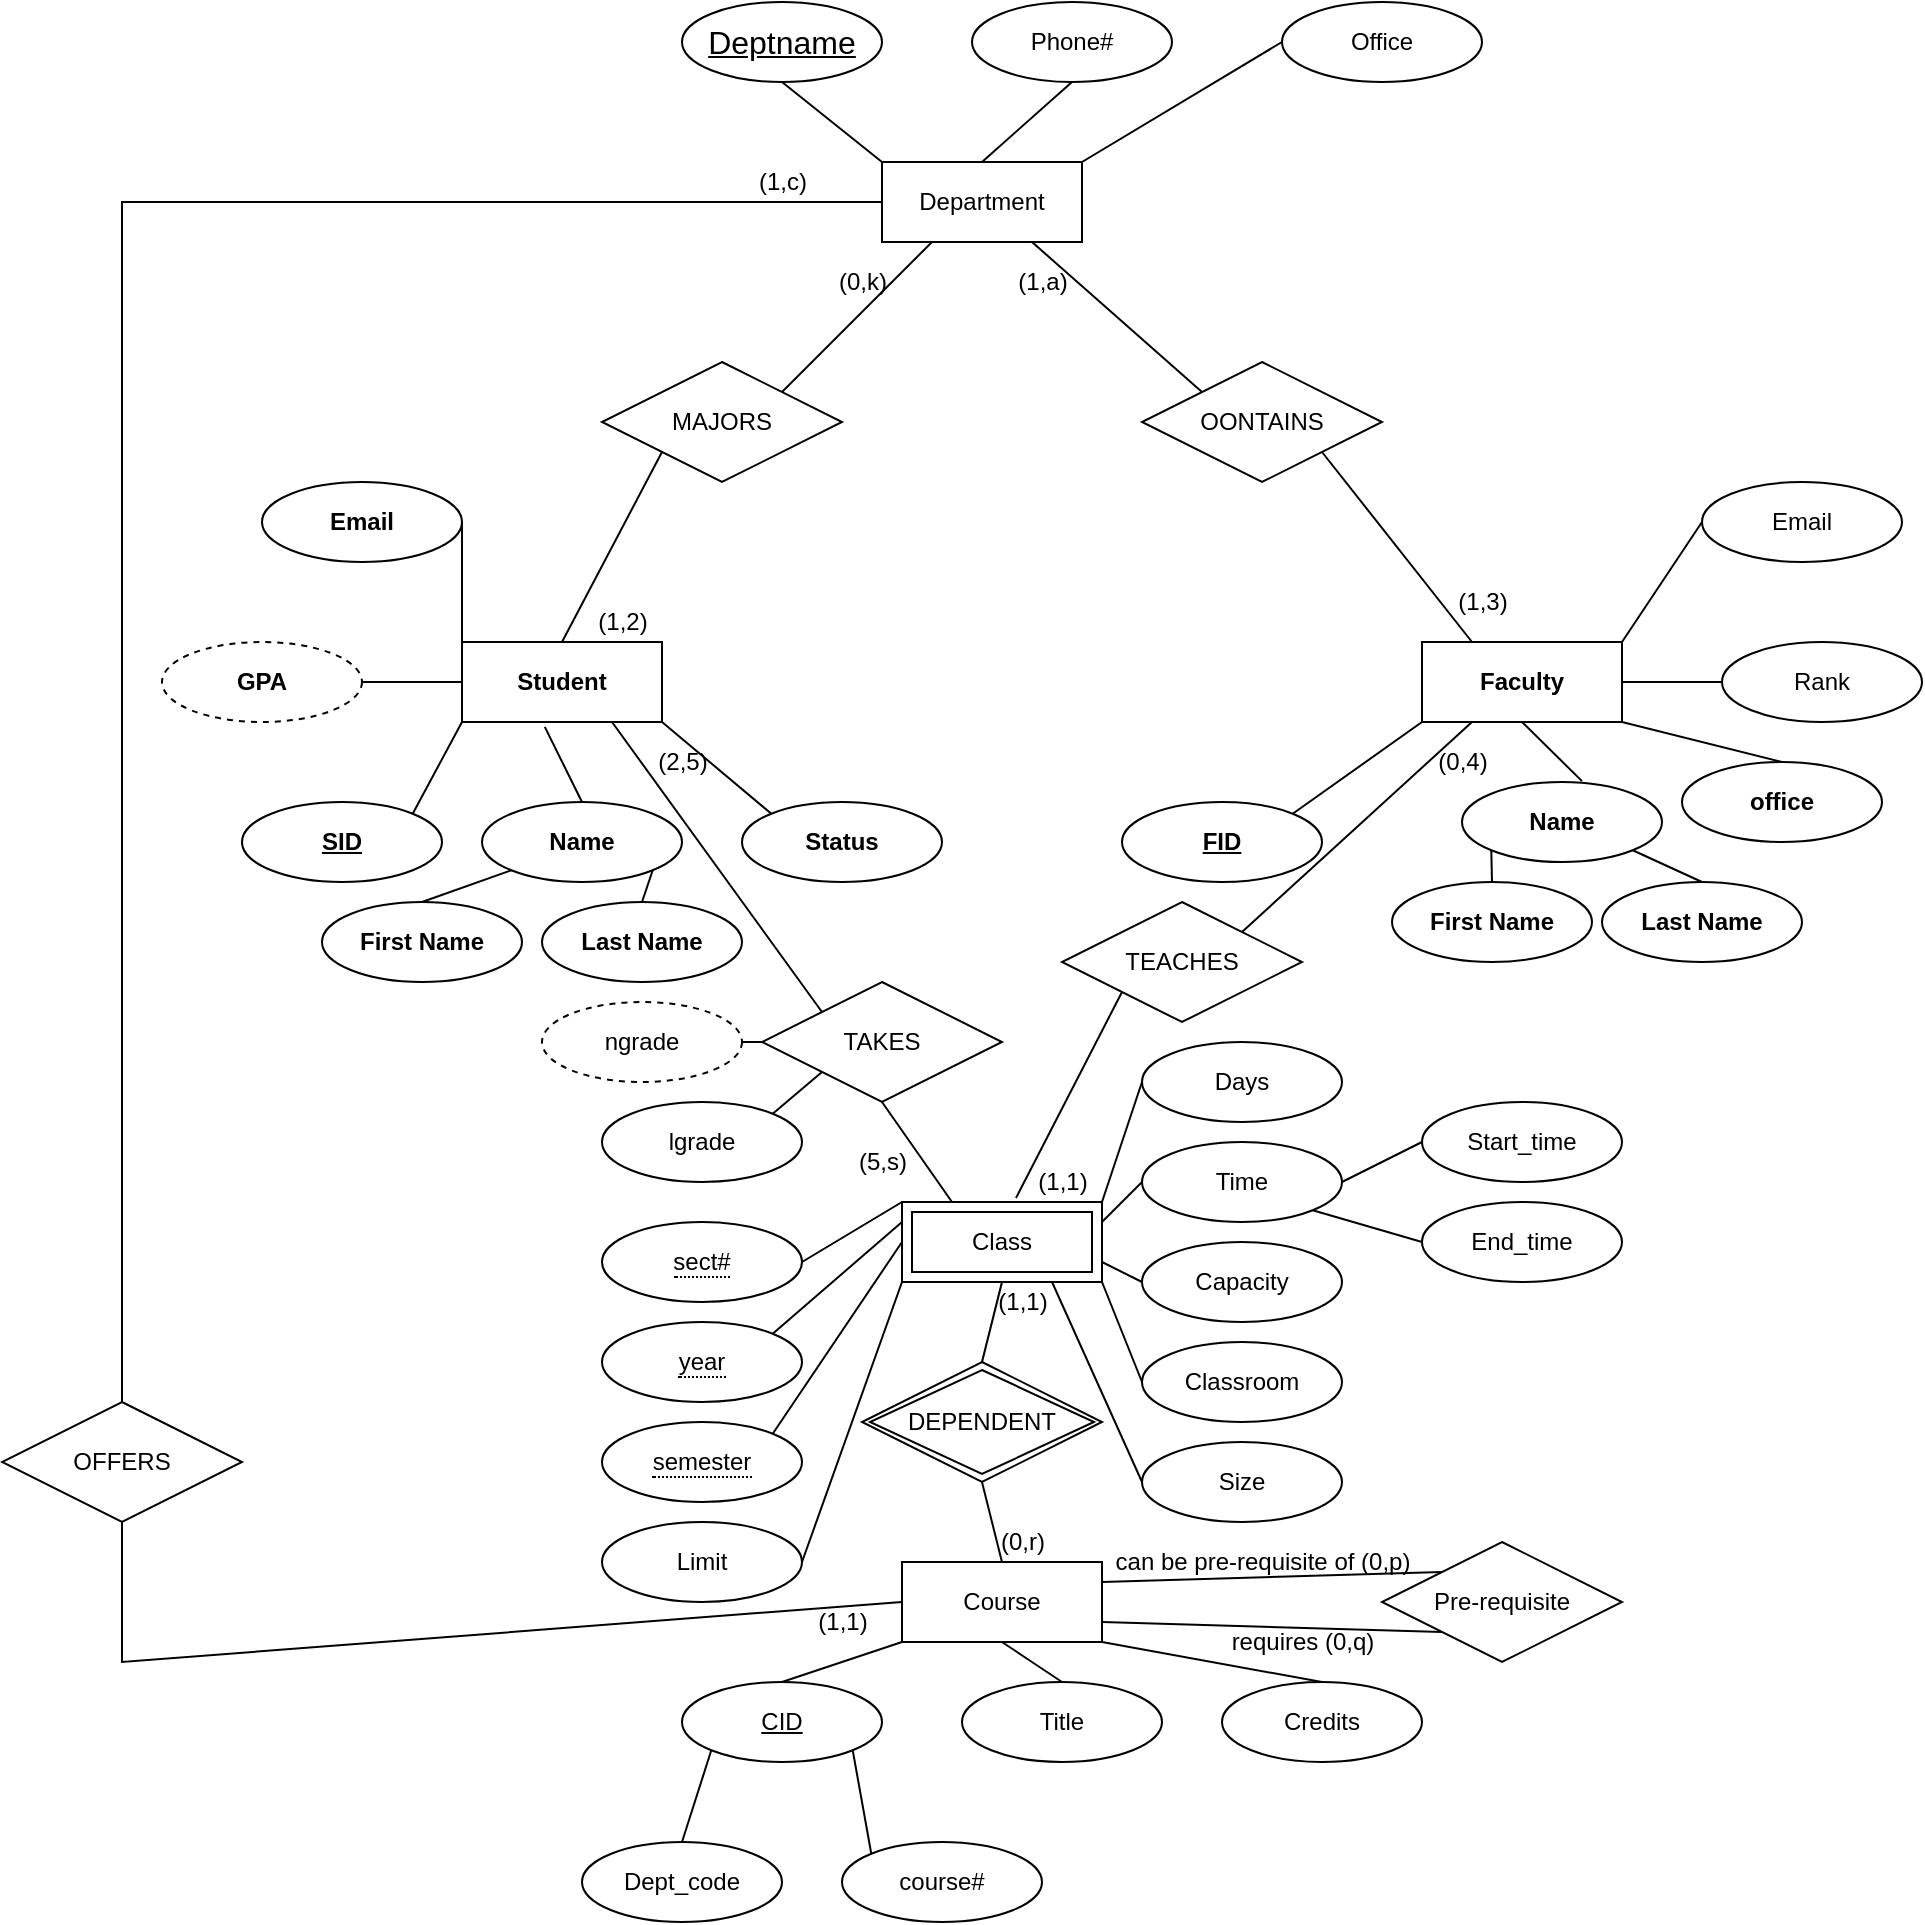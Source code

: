 <mxfile version="15.2.9" type="github">
  <diagram id="R2lEEEUBdFMjLlhIrx00" name="Page-1">
    <mxGraphModel dx="2586" dy="964" grid="1" gridSize="10" guides="1" tooltips="1" connect="1" arrows="1" fold="1" page="1" pageScale="1" pageWidth="850" pageHeight="1100" math="0" shadow="0" extFonts="Permanent Marker^https://fonts.googleapis.com/css?family=Permanent+Marker">
      <root>
        <mxCell id="0" />
        <mxCell id="1" parent="0" />
        <mxCell id="ynNqAgBeD6FO-1CvZPlz-10" value="&lt;span&gt;Student&lt;/span&gt;" style="whiteSpace=wrap;html=1;align=center;fontStyle=1" vertex="1" parent="1">
          <mxGeometry x="170" y="440" width="100" height="40" as="geometry" />
        </mxCell>
        <mxCell id="ynNqAgBeD6FO-1CvZPlz-11" value="Name" style="ellipse;whiteSpace=wrap;html=1;align=center;fontStyle=1" vertex="1" parent="1">
          <mxGeometry x="180" y="520" width="100" height="40" as="geometry" />
        </mxCell>
        <mxCell id="ynNqAgBeD6FO-1CvZPlz-12" value="SID" style="ellipse;whiteSpace=wrap;html=1;align=center;fontStyle=5;" vertex="1" parent="1">
          <mxGeometry x="60" y="520" width="100" height="40" as="geometry" />
        </mxCell>
        <mxCell id="ynNqAgBeD6FO-1CvZPlz-13" value="First Name" style="ellipse;whiteSpace=wrap;html=1;align=center;fontStyle=1" vertex="1" parent="1">
          <mxGeometry x="100" y="570" width="100" height="40" as="geometry" />
        </mxCell>
        <mxCell id="ynNqAgBeD6FO-1CvZPlz-14" value="Last Name" style="ellipse;whiteSpace=wrap;html=1;align=center;fontStyle=1" vertex="1" parent="1">
          <mxGeometry x="210" y="570" width="100" height="40" as="geometry" />
        </mxCell>
        <mxCell id="ynNqAgBeD6FO-1CvZPlz-15" value="Status" style="ellipse;whiteSpace=wrap;html=1;align=center;fontStyle=1" vertex="1" parent="1">
          <mxGeometry x="310" y="520" width="100" height="40" as="geometry" />
        </mxCell>
        <mxCell id="ynNqAgBeD6FO-1CvZPlz-16" value="&lt;span&gt;Email&lt;/span&gt;" style="ellipse;whiteSpace=wrap;html=1;align=center;fontStyle=1" vertex="1" parent="1">
          <mxGeometry x="70" y="360" width="100" height="40" as="geometry" />
        </mxCell>
        <mxCell id="ynNqAgBeD6FO-1CvZPlz-17" value="&lt;span&gt;GPA&lt;/span&gt;" style="ellipse;whiteSpace=wrap;html=1;align=center;dashed=1;fontStyle=1" vertex="1" parent="1">
          <mxGeometry x="20" y="440" width="100" height="40" as="geometry" />
        </mxCell>
        <mxCell id="ynNqAgBeD6FO-1CvZPlz-20" value="" style="endArrow=none;html=1;rounded=0;exitX=1;exitY=0.5;exitDx=0;exitDy=0;entryX=0;entryY=0.5;entryDx=0;entryDy=0;fontStyle=1" edge="1" parent="1" source="ynNqAgBeD6FO-1CvZPlz-17" target="ynNqAgBeD6FO-1CvZPlz-10">
          <mxGeometry relative="1" as="geometry">
            <mxPoint x="220" y="360" as="sourcePoint" />
            <mxPoint x="380" y="360" as="targetPoint" />
          </mxGeometry>
        </mxCell>
        <mxCell id="ynNqAgBeD6FO-1CvZPlz-21" value="" style="endArrow=none;html=1;rounded=0;exitX=1;exitY=0.5;exitDx=0;exitDy=0;entryX=0;entryY=0;entryDx=0;entryDy=0;fontStyle=1" edge="1" parent="1" source="ynNqAgBeD6FO-1CvZPlz-16" target="ynNqAgBeD6FO-1CvZPlz-10">
          <mxGeometry relative="1" as="geometry">
            <mxPoint x="220" y="360" as="sourcePoint" />
            <mxPoint x="170" y="430" as="targetPoint" />
          </mxGeometry>
        </mxCell>
        <mxCell id="ynNqAgBeD6FO-1CvZPlz-22" value="" style="endArrow=none;html=1;rounded=0;exitX=1;exitY=0;exitDx=0;exitDy=0;entryX=0;entryY=1;entryDx=0;entryDy=0;fontStyle=1" edge="1" parent="1" source="ynNqAgBeD6FO-1CvZPlz-12" target="ynNqAgBeD6FO-1CvZPlz-10">
          <mxGeometry relative="1" as="geometry">
            <mxPoint x="220" y="360" as="sourcePoint" />
            <mxPoint x="380" y="360" as="targetPoint" />
          </mxGeometry>
        </mxCell>
        <mxCell id="ynNqAgBeD6FO-1CvZPlz-23" value="" style="endArrow=none;html=1;rounded=0;exitX=0.5;exitY=0;exitDx=0;exitDy=0;entryX=0.414;entryY=1.061;entryDx=0;entryDy=0;entryPerimeter=0;fontStyle=1" edge="1" parent="1" source="ynNqAgBeD6FO-1CvZPlz-11" target="ynNqAgBeD6FO-1CvZPlz-10">
          <mxGeometry relative="1" as="geometry">
            <mxPoint x="220" y="360" as="sourcePoint" />
            <mxPoint x="380" y="360" as="targetPoint" />
          </mxGeometry>
        </mxCell>
        <mxCell id="ynNqAgBeD6FO-1CvZPlz-24" value="" style="endArrow=none;html=1;rounded=0;exitX=1;exitY=1;exitDx=0;exitDy=0;entryX=0;entryY=0;entryDx=0;entryDy=0;fontStyle=1" edge="1" parent="1" source="ynNqAgBeD6FO-1CvZPlz-10" target="ynNqAgBeD6FO-1CvZPlz-15">
          <mxGeometry relative="1" as="geometry">
            <mxPoint x="220" y="360" as="sourcePoint" />
            <mxPoint x="380" y="360" as="targetPoint" />
          </mxGeometry>
        </mxCell>
        <mxCell id="ynNqAgBeD6FO-1CvZPlz-25" value="" style="endArrow=none;html=1;rounded=0;exitX=0.5;exitY=0;exitDx=0;exitDy=0;entryX=0;entryY=1;entryDx=0;entryDy=0;fontStyle=1" edge="1" parent="1" source="ynNqAgBeD6FO-1CvZPlz-13" target="ynNqAgBeD6FO-1CvZPlz-11">
          <mxGeometry relative="1" as="geometry">
            <mxPoint x="220" y="360" as="sourcePoint" />
            <mxPoint x="380" y="360" as="targetPoint" />
          </mxGeometry>
        </mxCell>
        <mxCell id="ynNqAgBeD6FO-1CvZPlz-26" value="" style="endArrow=none;html=1;rounded=0;exitX=0.5;exitY=0;exitDx=0;exitDy=0;entryX=1;entryY=1;entryDx=0;entryDy=0;fontStyle=1" edge="1" parent="1" source="ynNqAgBeD6FO-1CvZPlz-14" target="ynNqAgBeD6FO-1CvZPlz-11">
          <mxGeometry relative="1" as="geometry">
            <mxPoint x="220" y="360" as="sourcePoint" />
            <mxPoint x="380" y="360" as="targetPoint" />
          </mxGeometry>
        </mxCell>
        <mxCell id="ynNqAgBeD6FO-1CvZPlz-27" value="Faculty" style="whiteSpace=wrap;html=1;align=center;fontStyle=1" vertex="1" parent="1">
          <mxGeometry x="650" y="440" width="100" height="40" as="geometry" />
        </mxCell>
        <mxCell id="ynNqAgBeD6FO-1CvZPlz-28" value="FID" style="ellipse;whiteSpace=wrap;html=1;align=center;fontStyle=5;" vertex="1" parent="1">
          <mxGeometry x="500" y="520" width="100" height="40" as="geometry" />
        </mxCell>
        <mxCell id="ynNqAgBeD6FO-1CvZPlz-29" value="Name" style="ellipse;whiteSpace=wrap;html=1;align=center;fontStyle=1" vertex="1" parent="1">
          <mxGeometry x="670" y="510" width="100" height="40" as="geometry" />
        </mxCell>
        <mxCell id="ynNqAgBeD6FO-1CvZPlz-30" value="First Name" style="ellipse;whiteSpace=wrap;html=1;align=center;fontStyle=1" vertex="1" parent="1">
          <mxGeometry x="635" y="560" width="100" height="40" as="geometry" />
        </mxCell>
        <mxCell id="ynNqAgBeD6FO-1CvZPlz-31" value="Last Name" style="ellipse;whiteSpace=wrap;html=1;align=center;fontStyle=1" vertex="1" parent="1">
          <mxGeometry x="740" y="560" width="100" height="40" as="geometry" />
        </mxCell>
        <mxCell id="ynNqAgBeD6FO-1CvZPlz-32" value="office" style="ellipse;whiteSpace=wrap;html=1;align=center;fontStyle=1" vertex="1" parent="1">
          <mxGeometry x="780" y="500" width="100" height="40" as="geometry" />
        </mxCell>
        <mxCell id="ynNqAgBeD6FO-1CvZPlz-34" value="Rank" style="ellipse;whiteSpace=wrap;html=1;align=center;" vertex="1" parent="1">
          <mxGeometry x="800" y="440" width="100" height="40" as="geometry" />
        </mxCell>
        <mxCell id="ynNqAgBeD6FO-1CvZPlz-35" value="Email" style="ellipse;whiteSpace=wrap;html=1;align=center;" vertex="1" parent="1">
          <mxGeometry x="790" y="360" width="100" height="40" as="geometry" />
        </mxCell>
        <mxCell id="ynNqAgBeD6FO-1CvZPlz-36" value="" style="endArrow=none;html=1;rounded=0;exitX=1;exitY=0;exitDx=0;exitDy=0;entryX=0;entryY=0.5;entryDx=0;entryDy=0;" edge="1" parent="1" source="ynNqAgBeD6FO-1CvZPlz-27" target="ynNqAgBeD6FO-1CvZPlz-35">
          <mxGeometry relative="1" as="geometry">
            <mxPoint x="490" y="340" as="sourcePoint" />
            <mxPoint x="650" y="340" as="targetPoint" />
          </mxGeometry>
        </mxCell>
        <mxCell id="ynNqAgBeD6FO-1CvZPlz-38" value="" style="endArrow=none;html=1;rounded=0;exitX=1;exitY=0;exitDx=0;exitDy=0;entryX=0;entryY=1;entryDx=0;entryDy=0;" edge="1" parent="1" source="ynNqAgBeD6FO-1CvZPlz-28" target="ynNqAgBeD6FO-1CvZPlz-27">
          <mxGeometry relative="1" as="geometry">
            <mxPoint x="490" y="340" as="sourcePoint" />
            <mxPoint x="650" y="340" as="targetPoint" />
          </mxGeometry>
        </mxCell>
        <mxCell id="ynNqAgBeD6FO-1CvZPlz-39" value="" style="endArrow=none;html=1;rounded=0;exitX=0.5;exitY=0;exitDx=0;exitDy=0;entryX=1;entryY=1;entryDx=0;entryDy=0;" edge="1" parent="1" source="ynNqAgBeD6FO-1CvZPlz-31" target="ynNqAgBeD6FO-1CvZPlz-29">
          <mxGeometry relative="1" as="geometry">
            <mxPoint x="490" y="340" as="sourcePoint" />
            <mxPoint x="681" y="560" as="targetPoint" />
          </mxGeometry>
        </mxCell>
        <mxCell id="ynNqAgBeD6FO-1CvZPlz-40" value="" style="endArrow=none;html=1;rounded=0;exitX=0.5;exitY=0;exitDx=0;exitDy=0;entryX=0;entryY=1;entryDx=0;entryDy=0;" edge="1" parent="1" source="ynNqAgBeD6FO-1CvZPlz-30" target="ynNqAgBeD6FO-1CvZPlz-29">
          <mxGeometry relative="1" as="geometry">
            <mxPoint x="490" y="340" as="sourcePoint" />
            <mxPoint x="650" y="340" as="targetPoint" />
          </mxGeometry>
        </mxCell>
        <mxCell id="ynNqAgBeD6FO-1CvZPlz-41" value="" style="endArrow=none;html=1;rounded=0;exitX=0.5;exitY=1;exitDx=0;exitDy=0;entryX=0.6;entryY=-0.011;entryDx=0;entryDy=0;entryPerimeter=0;" edge="1" parent="1" source="ynNqAgBeD6FO-1CvZPlz-27" target="ynNqAgBeD6FO-1CvZPlz-29">
          <mxGeometry relative="1" as="geometry">
            <mxPoint x="490" y="340" as="sourcePoint" />
            <mxPoint x="650" y="340" as="targetPoint" />
          </mxGeometry>
        </mxCell>
        <mxCell id="ynNqAgBeD6FO-1CvZPlz-42" value="" style="endArrow=none;html=1;rounded=0;exitX=1;exitY=1;exitDx=0;exitDy=0;entryX=0.5;entryY=0;entryDx=0;entryDy=0;" edge="1" parent="1" source="ynNqAgBeD6FO-1CvZPlz-27" target="ynNqAgBeD6FO-1CvZPlz-32">
          <mxGeometry relative="1" as="geometry">
            <mxPoint x="490" y="340" as="sourcePoint" />
            <mxPoint x="650" y="340" as="targetPoint" />
          </mxGeometry>
        </mxCell>
        <mxCell id="ynNqAgBeD6FO-1CvZPlz-43" value="" style="endArrow=none;html=1;rounded=0;exitX=1;exitY=0.5;exitDx=0;exitDy=0;entryX=0;entryY=0.5;entryDx=0;entryDy=0;" edge="1" parent="1" source="ynNqAgBeD6FO-1CvZPlz-27" target="ynNqAgBeD6FO-1CvZPlz-34">
          <mxGeometry relative="1" as="geometry">
            <mxPoint x="490" y="340" as="sourcePoint" />
            <mxPoint x="650" y="340" as="targetPoint" />
          </mxGeometry>
        </mxCell>
        <mxCell id="ynNqAgBeD6FO-1CvZPlz-44" value="Department" style="whiteSpace=wrap;html=1;align=center;" vertex="1" parent="1">
          <mxGeometry x="380" y="200" width="100" height="40" as="geometry" />
        </mxCell>
        <mxCell id="ynNqAgBeD6FO-1CvZPlz-45" value="Office" style="ellipse;whiteSpace=wrap;html=1;align=center;" vertex="1" parent="1">
          <mxGeometry x="580" y="120" width="100" height="40" as="geometry" />
        </mxCell>
        <mxCell id="ynNqAgBeD6FO-1CvZPlz-46" value="Phone#" style="ellipse;whiteSpace=wrap;html=1;align=center;" vertex="1" parent="1">
          <mxGeometry x="425" y="120" width="100" height="40" as="geometry" />
        </mxCell>
        <mxCell id="ynNqAgBeD6FO-1CvZPlz-47" value="&lt;font style=&quot;font-size: 16px&quot;&gt;&lt;u&gt;Deptname&lt;/u&gt;&lt;/font&gt;" style="ellipse;whiteSpace=wrap;html=1;align=center;" vertex="1" parent="1">
          <mxGeometry x="280" y="120" width="100" height="40" as="geometry" />
        </mxCell>
        <mxCell id="ynNqAgBeD6FO-1CvZPlz-48" value="" style="endArrow=none;html=1;rounded=0;exitX=1;exitY=0;exitDx=0;exitDy=0;entryX=0;entryY=0.5;entryDx=0;entryDy=0;" edge="1" parent="1" source="ynNqAgBeD6FO-1CvZPlz-44" target="ynNqAgBeD6FO-1CvZPlz-45">
          <mxGeometry relative="1" as="geometry">
            <mxPoint x="520" y="300" as="sourcePoint" />
            <mxPoint x="680" y="300" as="targetPoint" />
          </mxGeometry>
        </mxCell>
        <mxCell id="ynNqAgBeD6FO-1CvZPlz-49" value="" style="endArrow=none;html=1;rounded=0;exitX=0.5;exitY=0;exitDx=0;exitDy=0;entryX=0.5;entryY=1;entryDx=0;entryDy=0;" edge="1" parent="1" source="ynNqAgBeD6FO-1CvZPlz-44" target="ynNqAgBeD6FO-1CvZPlz-46">
          <mxGeometry relative="1" as="geometry">
            <mxPoint x="520" y="300" as="sourcePoint" />
            <mxPoint x="680" y="300" as="targetPoint" />
          </mxGeometry>
        </mxCell>
        <mxCell id="ynNqAgBeD6FO-1CvZPlz-50" value="" style="endArrow=none;html=1;rounded=0;exitX=0;exitY=0;exitDx=0;exitDy=0;entryX=0.5;entryY=1;entryDx=0;entryDy=0;" edge="1" parent="1" source="ynNqAgBeD6FO-1CvZPlz-44" target="ynNqAgBeD6FO-1CvZPlz-47">
          <mxGeometry relative="1" as="geometry">
            <mxPoint x="520" y="300" as="sourcePoint" />
            <mxPoint x="680" y="300" as="targetPoint" />
          </mxGeometry>
        </mxCell>
        <mxCell id="ynNqAgBeD6FO-1CvZPlz-51" value="Course" style="whiteSpace=wrap;html=1;align=center;" vertex="1" parent="1">
          <mxGeometry x="390" y="900" width="100" height="40" as="geometry" />
        </mxCell>
        <mxCell id="ynNqAgBeD6FO-1CvZPlz-52" value="Dept_code" style="ellipse;whiteSpace=wrap;html=1;align=center;" vertex="1" parent="1">
          <mxGeometry x="230" y="1040" width="100" height="40" as="geometry" />
        </mxCell>
        <mxCell id="ynNqAgBeD6FO-1CvZPlz-53" value="Title" style="ellipse;whiteSpace=wrap;html=1;align=center;" vertex="1" parent="1">
          <mxGeometry x="420" y="960" width="100" height="40" as="geometry" />
        </mxCell>
        <mxCell id="ynNqAgBeD6FO-1CvZPlz-54" value="Credits" style="ellipse;whiteSpace=wrap;html=1;align=center;" vertex="1" parent="1">
          <mxGeometry x="550" y="960" width="100" height="40" as="geometry" />
        </mxCell>
        <mxCell id="ynNqAgBeD6FO-1CvZPlz-55" value="course#" style="ellipse;whiteSpace=wrap;html=1;align=center;" vertex="1" parent="1">
          <mxGeometry x="360" y="1040" width="100" height="40" as="geometry" />
        </mxCell>
        <mxCell id="ynNqAgBeD6FO-1CvZPlz-56" value="CID" style="ellipse;whiteSpace=wrap;html=1;align=center;fontStyle=4;" vertex="1" parent="1">
          <mxGeometry x="280" y="960" width="100" height="40" as="geometry" />
        </mxCell>
        <mxCell id="ynNqAgBeD6FO-1CvZPlz-57" value="" style="endArrow=none;html=1;rounded=0;exitX=0.5;exitY=0;exitDx=0;exitDy=0;entryX=1;entryY=1;entryDx=0;entryDy=0;" edge="1" parent="1" source="ynNqAgBeD6FO-1CvZPlz-54" target="ynNqAgBeD6FO-1CvZPlz-51">
          <mxGeometry relative="1" as="geometry">
            <mxPoint x="520" y="900" as="sourcePoint" />
            <mxPoint x="680" y="900" as="targetPoint" />
          </mxGeometry>
        </mxCell>
        <mxCell id="ynNqAgBeD6FO-1CvZPlz-58" value="" style="endArrow=none;html=1;rounded=0;exitX=0.5;exitY=0;exitDx=0;exitDy=0;entryX=0.5;entryY=1;entryDx=0;entryDy=0;" edge="1" parent="1" source="ynNqAgBeD6FO-1CvZPlz-53" target="ynNqAgBeD6FO-1CvZPlz-51">
          <mxGeometry relative="1" as="geometry">
            <mxPoint x="520" y="900" as="sourcePoint" />
            <mxPoint x="680" y="900" as="targetPoint" />
          </mxGeometry>
        </mxCell>
        <mxCell id="ynNqAgBeD6FO-1CvZPlz-59" value="" style="endArrow=none;html=1;rounded=0;exitX=0.5;exitY=0;exitDx=0;exitDy=0;entryX=0;entryY=1;entryDx=0;entryDy=0;" edge="1" parent="1" source="ynNqAgBeD6FO-1CvZPlz-56" target="ynNqAgBeD6FO-1CvZPlz-51">
          <mxGeometry relative="1" as="geometry">
            <mxPoint x="520" y="900" as="sourcePoint" />
            <mxPoint x="680" y="900" as="targetPoint" />
          </mxGeometry>
        </mxCell>
        <mxCell id="ynNqAgBeD6FO-1CvZPlz-60" value="" style="endArrow=none;html=1;rounded=0;exitX=0;exitY=0;exitDx=0;exitDy=0;entryX=1;entryY=1;entryDx=0;entryDy=0;" edge="1" parent="1" source="ynNqAgBeD6FO-1CvZPlz-55" target="ynNqAgBeD6FO-1CvZPlz-56">
          <mxGeometry relative="1" as="geometry">
            <mxPoint x="380" y="1050" as="sourcePoint" />
            <mxPoint x="680" y="900" as="targetPoint" />
          </mxGeometry>
        </mxCell>
        <mxCell id="ynNqAgBeD6FO-1CvZPlz-61" value="" style="endArrow=none;html=1;rounded=0;exitX=0.5;exitY=0;exitDx=0;exitDy=0;entryX=0;entryY=1;entryDx=0;entryDy=0;" edge="1" parent="1" source="ynNqAgBeD6FO-1CvZPlz-52" target="ynNqAgBeD6FO-1CvZPlz-56">
          <mxGeometry relative="1" as="geometry">
            <mxPoint x="280" y="1050" as="sourcePoint" />
            <mxPoint x="680" y="900" as="targetPoint" />
          </mxGeometry>
        </mxCell>
        <mxCell id="ynNqAgBeD6FO-1CvZPlz-62" value="Pre-requisite" style="shape=rhombus;perimeter=rhombusPerimeter;whiteSpace=wrap;html=1;align=center;" vertex="1" parent="1">
          <mxGeometry x="630" y="890" width="120" height="60" as="geometry" />
        </mxCell>
        <mxCell id="ynNqAgBeD6FO-1CvZPlz-64" value="Class" style="shape=ext;margin=3;double=1;whiteSpace=wrap;html=1;align=center;" vertex="1" parent="1">
          <mxGeometry x="390" y="720" width="100" height="40" as="geometry" />
        </mxCell>
        <mxCell id="ynNqAgBeD6FO-1CvZPlz-66" value="&lt;span style=&quot;border-bottom: 1px dotted&quot;&gt;semester&lt;/span&gt;" style="ellipse;whiteSpace=wrap;html=1;align=center;" vertex="1" parent="1">
          <mxGeometry x="240" y="830" width="100" height="40" as="geometry" />
        </mxCell>
        <mxCell id="ynNqAgBeD6FO-1CvZPlz-67" value="&lt;span style=&quot;border-bottom: 1px dotted&quot;&gt;year&lt;/span&gt;" style="ellipse;whiteSpace=wrap;html=1;align=center;" vertex="1" parent="1">
          <mxGeometry x="240" y="780" width="100" height="40" as="geometry" />
        </mxCell>
        <mxCell id="ynNqAgBeD6FO-1CvZPlz-68" value="&lt;span style=&quot;border-bottom: 1px dotted&quot;&gt;sect#&lt;/span&gt;" style="ellipse;whiteSpace=wrap;html=1;align=center;" vertex="1" parent="1">
          <mxGeometry x="240" y="730" width="100" height="40" as="geometry" />
        </mxCell>
        <mxCell id="ynNqAgBeD6FO-1CvZPlz-69" value="Limit" style="ellipse;whiteSpace=wrap;html=1;align=center;fontStyle=0;" vertex="1" parent="1">
          <mxGeometry x="240" y="880" width="100" height="40" as="geometry" />
        </mxCell>
        <mxCell id="ynNqAgBeD6FO-1CvZPlz-70" value="Size" style="ellipse;whiteSpace=wrap;html=1;align=center;" vertex="1" parent="1">
          <mxGeometry x="510" y="840" width="100" height="40" as="geometry" />
        </mxCell>
        <mxCell id="ynNqAgBeD6FO-1CvZPlz-71" value="Classroom" style="ellipse;whiteSpace=wrap;html=1;align=center;" vertex="1" parent="1">
          <mxGeometry x="510" y="790" width="100" height="40" as="geometry" />
        </mxCell>
        <mxCell id="ynNqAgBeD6FO-1CvZPlz-72" value="Capacity" style="ellipse;whiteSpace=wrap;html=1;align=center;" vertex="1" parent="1">
          <mxGeometry x="510" y="740" width="100" height="40" as="geometry" />
        </mxCell>
        <mxCell id="ynNqAgBeD6FO-1CvZPlz-73" value="Time" style="ellipse;whiteSpace=wrap;html=1;align=center;" vertex="1" parent="1">
          <mxGeometry x="510" y="690" width="100" height="40" as="geometry" />
        </mxCell>
        <mxCell id="ynNqAgBeD6FO-1CvZPlz-74" value="Start_time" style="ellipse;whiteSpace=wrap;html=1;align=center;" vertex="1" parent="1">
          <mxGeometry x="650" y="670" width="100" height="40" as="geometry" />
        </mxCell>
        <mxCell id="ynNqAgBeD6FO-1CvZPlz-75" value="End_time" style="ellipse;whiteSpace=wrap;html=1;align=center;" vertex="1" parent="1">
          <mxGeometry x="650" y="720" width="100" height="40" as="geometry" />
        </mxCell>
        <mxCell id="ynNqAgBeD6FO-1CvZPlz-76" value="Days" style="ellipse;whiteSpace=wrap;html=1;align=center;" vertex="1" parent="1">
          <mxGeometry x="510" y="640" width="100" height="40" as="geometry" />
        </mxCell>
        <mxCell id="ynNqAgBeD6FO-1CvZPlz-77" value="" style="endArrow=none;html=1;rounded=0;entryX=0;entryY=0.5;entryDx=0;entryDy=0;exitX=1;exitY=0;exitDx=0;exitDy=0;" edge="1" parent="1" source="ynNqAgBeD6FO-1CvZPlz-64" target="ynNqAgBeD6FO-1CvZPlz-76">
          <mxGeometry relative="1" as="geometry">
            <mxPoint x="490" y="720" as="sourcePoint" />
            <mxPoint x="580" y="720" as="targetPoint" />
          </mxGeometry>
        </mxCell>
        <mxCell id="ynNqAgBeD6FO-1CvZPlz-78" value="" style="endArrow=none;html=1;rounded=0;exitX=0;exitY=0.5;exitDx=0;exitDy=0;entryX=1;entryY=1;entryDx=0;entryDy=0;" edge="1" parent="1" source="ynNqAgBeD6FO-1CvZPlz-75" target="ynNqAgBeD6FO-1CvZPlz-73">
          <mxGeometry relative="1" as="geometry">
            <mxPoint x="420" y="720" as="sourcePoint" />
            <mxPoint x="600" y="720" as="targetPoint" />
          </mxGeometry>
        </mxCell>
        <mxCell id="ynNqAgBeD6FO-1CvZPlz-79" value="" style="endArrow=none;html=1;rounded=0;exitX=1;exitY=0.5;exitDx=0;exitDy=0;entryX=0;entryY=0.5;entryDx=0;entryDy=0;" edge="1" parent="1" source="ynNqAgBeD6FO-1CvZPlz-73" target="ynNqAgBeD6FO-1CvZPlz-74">
          <mxGeometry relative="1" as="geometry">
            <mxPoint x="420" y="720" as="sourcePoint" />
            <mxPoint x="580" y="720" as="targetPoint" />
          </mxGeometry>
        </mxCell>
        <mxCell id="ynNqAgBeD6FO-1CvZPlz-80" value="" style="endArrow=none;html=1;rounded=0;exitX=0;exitY=0.5;exitDx=0;exitDy=0;entryX=1;entryY=0.75;entryDx=0;entryDy=0;" edge="1" parent="1" source="ynNqAgBeD6FO-1CvZPlz-72" target="ynNqAgBeD6FO-1CvZPlz-64">
          <mxGeometry relative="1" as="geometry">
            <mxPoint x="420" y="720" as="sourcePoint" />
            <mxPoint x="580" y="720" as="targetPoint" />
          </mxGeometry>
        </mxCell>
        <mxCell id="ynNqAgBeD6FO-1CvZPlz-81" value="" style="endArrow=none;html=1;rounded=0;exitX=0;exitY=0.5;exitDx=0;exitDy=0;entryX=1;entryY=1;entryDx=0;entryDy=0;" edge="1" parent="1" source="ynNqAgBeD6FO-1CvZPlz-71" target="ynNqAgBeD6FO-1CvZPlz-64">
          <mxGeometry relative="1" as="geometry">
            <mxPoint x="420" y="720" as="sourcePoint" />
            <mxPoint x="580" y="720" as="targetPoint" />
          </mxGeometry>
        </mxCell>
        <mxCell id="ynNqAgBeD6FO-1CvZPlz-82" value="" style="endArrow=none;html=1;rounded=0;exitX=0;exitY=0.5;exitDx=0;exitDy=0;entryX=0.75;entryY=1;entryDx=0;entryDy=0;" edge="1" parent="1" source="ynNqAgBeD6FO-1CvZPlz-70" target="ynNqAgBeD6FO-1CvZPlz-64">
          <mxGeometry relative="1" as="geometry">
            <mxPoint x="420" y="720" as="sourcePoint" />
            <mxPoint x="580" y="720" as="targetPoint" />
          </mxGeometry>
        </mxCell>
        <mxCell id="ynNqAgBeD6FO-1CvZPlz-83" value="" style="endArrow=none;html=1;rounded=0;exitX=1;exitY=0.5;exitDx=0;exitDy=0;entryX=0;entryY=1;entryDx=0;entryDy=0;" edge="1" parent="1" source="ynNqAgBeD6FO-1CvZPlz-69" target="ynNqAgBeD6FO-1CvZPlz-64">
          <mxGeometry relative="1" as="geometry">
            <mxPoint x="420" y="720" as="sourcePoint" />
            <mxPoint x="580" y="720" as="targetPoint" />
          </mxGeometry>
        </mxCell>
        <mxCell id="ynNqAgBeD6FO-1CvZPlz-84" value="" style="endArrow=none;html=1;rounded=0;exitX=1;exitY=0;exitDx=0;exitDy=0;entryX=0;entryY=0.5;entryDx=0;entryDy=0;" edge="1" parent="1" source="ynNqAgBeD6FO-1CvZPlz-66" target="ynNqAgBeD6FO-1CvZPlz-64">
          <mxGeometry relative="1" as="geometry">
            <mxPoint x="420" y="720" as="sourcePoint" />
            <mxPoint x="580" y="720" as="targetPoint" />
          </mxGeometry>
        </mxCell>
        <mxCell id="ynNqAgBeD6FO-1CvZPlz-85" value="" style="endArrow=none;html=1;rounded=0;exitX=1;exitY=0;exitDx=0;exitDy=0;entryX=0;entryY=0.25;entryDx=0;entryDy=0;" edge="1" parent="1" source="ynNqAgBeD6FO-1CvZPlz-67" target="ynNqAgBeD6FO-1CvZPlz-64">
          <mxGeometry relative="1" as="geometry">
            <mxPoint x="420" y="720" as="sourcePoint" />
            <mxPoint x="580" y="720" as="targetPoint" />
          </mxGeometry>
        </mxCell>
        <mxCell id="ynNqAgBeD6FO-1CvZPlz-86" value="" style="endArrow=none;html=1;rounded=0;exitX=1;exitY=0.5;exitDx=0;exitDy=0;entryX=0;entryY=0;entryDx=0;entryDy=0;" edge="1" parent="1" source="ynNqAgBeD6FO-1CvZPlz-68" target="ynNqAgBeD6FO-1CvZPlz-64">
          <mxGeometry relative="1" as="geometry">
            <mxPoint x="420" y="720" as="sourcePoint" />
            <mxPoint x="580" y="720" as="targetPoint" />
          </mxGeometry>
        </mxCell>
        <mxCell id="ynNqAgBeD6FO-1CvZPlz-87" value="" style="endArrow=none;html=1;rounded=0;exitX=1;exitY=0.25;exitDx=0;exitDy=0;entryX=0;entryY=0.5;entryDx=0;entryDy=0;" edge="1" parent="1" source="ynNqAgBeD6FO-1CvZPlz-64" target="ynNqAgBeD6FO-1CvZPlz-73">
          <mxGeometry relative="1" as="geometry">
            <mxPoint x="420" y="720" as="sourcePoint" />
            <mxPoint x="580" y="720" as="targetPoint" />
          </mxGeometry>
        </mxCell>
        <mxCell id="ynNqAgBeD6FO-1CvZPlz-88" value="" style="endArrow=none;html=1;rounded=0;exitX=1;exitY=0.25;exitDx=0;exitDy=0;entryX=0;entryY=0;entryDx=0;entryDy=0;" edge="1" parent="1" source="ynNqAgBeD6FO-1CvZPlz-51" target="ynNqAgBeD6FO-1CvZPlz-62">
          <mxGeometry relative="1" as="geometry">
            <mxPoint x="420" y="740" as="sourcePoint" />
            <mxPoint x="660" y="905" as="targetPoint" />
          </mxGeometry>
        </mxCell>
        <mxCell id="ynNqAgBeD6FO-1CvZPlz-89" value="" style="endArrow=none;html=1;rounded=0;exitX=1;exitY=0.75;exitDx=0;exitDy=0;entryX=0;entryY=1;entryDx=0;entryDy=0;" edge="1" parent="1" source="ynNqAgBeD6FO-1CvZPlz-51" target="ynNqAgBeD6FO-1CvZPlz-62">
          <mxGeometry relative="1" as="geometry">
            <mxPoint x="420" y="740" as="sourcePoint" />
            <mxPoint x="580" y="740" as="targetPoint" />
          </mxGeometry>
        </mxCell>
        <mxCell id="ynNqAgBeD6FO-1CvZPlz-90" value="can be pre-requisite of (0,p)" style="text;html=1;align=center;verticalAlign=middle;resizable=0;points=[];autosize=1;strokeColor=none;fillColor=none;rotation=0;" vertex="1" parent="1">
          <mxGeometry x="490" y="890" width="160" height="20" as="geometry" />
        </mxCell>
        <mxCell id="ynNqAgBeD6FO-1CvZPlz-91" value="requires (0,q)" style="text;html=1;align=center;verticalAlign=middle;resizable=0;points=[];autosize=1;strokeColor=none;fillColor=none;" vertex="1" parent="1">
          <mxGeometry x="545" y="930" width="90" height="20" as="geometry" />
        </mxCell>
        <mxCell id="ynNqAgBeD6FO-1CvZPlz-94" value="DEPENDENT" style="shape=rhombus;double=1;perimeter=rhombusPerimeter;whiteSpace=wrap;html=1;align=center;" vertex="1" parent="1">
          <mxGeometry x="370" y="800" width="120" height="60" as="geometry" />
        </mxCell>
        <mxCell id="ynNqAgBeD6FO-1CvZPlz-96" value="" style="endArrow=none;html=1;rounded=0;exitX=0.5;exitY=0;exitDx=0;exitDy=0;entryX=0.5;entryY=1;entryDx=0;entryDy=0;" edge="1" parent="1" source="ynNqAgBeD6FO-1CvZPlz-51" target="ynNqAgBeD6FO-1CvZPlz-94">
          <mxGeometry relative="1" as="geometry">
            <mxPoint x="410" y="860" as="sourcePoint" />
            <mxPoint x="570" y="860" as="targetPoint" />
          </mxGeometry>
        </mxCell>
        <mxCell id="ynNqAgBeD6FO-1CvZPlz-97" value="" style="endArrow=none;html=1;rounded=0;exitX=0.5;exitY=0;exitDx=0;exitDy=0;entryX=0.5;entryY=1;entryDx=0;entryDy=0;" edge="1" parent="1" source="ynNqAgBeD6FO-1CvZPlz-94" target="ynNqAgBeD6FO-1CvZPlz-64">
          <mxGeometry relative="1" as="geometry">
            <mxPoint x="410" y="860" as="sourcePoint" />
            <mxPoint x="570" y="860" as="targetPoint" />
          </mxGeometry>
        </mxCell>
        <mxCell id="ynNqAgBeD6FO-1CvZPlz-98" value="(0,r)" style="text;html=1;align=center;verticalAlign=middle;resizable=0;points=[];autosize=1;strokeColor=none;fillColor=none;" vertex="1" parent="1">
          <mxGeometry x="430" y="880" width="40" height="20" as="geometry" />
        </mxCell>
        <mxCell id="ynNqAgBeD6FO-1CvZPlz-99" value="(1,1)" style="text;html=1;align=center;verticalAlign=middle;resizable=0;points=[];autosize=1;strokeColor=none;fillColor=none;" vertex="1" parent="1">
          <mxGeometry x="430" y="760" width="40" height="20" as="geometry" />
        </mxCell>
        <mxCell id="ynNqAgBeD6FO-1CvZPlz-100" value="TAKES" style="shape=rhombus;perimeter=rhombusPerimeter;whiteSpace=wrap;html=1;align=center;" vertex="1" parent="1">
          <mxGeometry x="320" y="610" width="120" height="60" as="geometry" />
        </mxCell>
        <mxCell id="ynNqAgBeD6FO-1CvZPlz-101" value="" style="endArrow=none;html=1;rounded=0;entryX=0;entryY=0;entryDx=0;entryDy=0;exitX=0.75;exitY=1;exitDx=0;exitDy=0;" edge="1" parent="1" source="ynNqAgBeD6FO-1CvZPlz-10" target="ynNqAgBeD6FO-1CvZPlz-100">
          <mxGeometry relative="1" as="geometry">
            <mxPoint x="180" y="600" as="sourcePoint" />
            <mxPoint x="340" y="600" as="targetPoint" />
          </mxGeometry>
        </mxCell>
        <mxCell id="ynNqAgBeD6FO-1CvZPlz-103" value="" style="endArrow=none;html=1;rounded=0;exitX=0.5;exitY=1;exitDx=0;exitDy=0;entryX=0.25;entryY=0;entryDx=0;entryDy=0;" edge="1" parent="1" source="ynNqAgBeD6FO-1CvZPlz-100" target="ynNqAgBeD6FO-1CvZPlz-64">
          <mxGeometry relative="1" as="geometry">
            <mxPoint x="180" y="600" as="sourcePoint" />
            <mxPoint x="340" y="600" as="targetPoint" />
          </mxGeometry>
        </mxCell>
        <mxCell id="ynNqAgBeD6FO-1CvZPlz-104" value="(2,5)" style="text;html=1;align=center;verticalAlign=middle;resizable=0;points=[];autosize=1;strokeColor=none;fillColor=none;" vertex="1" parent="1">
          <mxGeometry x="260" y="490" width="40" height="20" as="geometry" />
        </mxCell>
        <mxCell id="ynNqAgBeD6FO-1CvZPlz-105" value="(5,s)" style="text;html=1;align=center;verticalAlign=middle;resizable=0;points=[];autosize=1;strokeColor=none;fillColor=none;" vertex="1" parent="1">
          <mxGeometry x="360" y="690" width="40" height="20" as="geometry" />
        </mxCell>
        <mxCell id="ynNqAgBeD6FO-1CvZPlz-106" value="lgrade" style="ellipse;whiteSpace=wrap;html=1;align=center;" vertex="1" parent="1">
          <mxGeometry x="240" y="670" width="100" height="40" as="geometry" />
        </mxCell>
        <mxCell id="ynNqAgBeD6FO-1CvZPlz-108" value="" style="endArrow=none;html=1;rounded=0;exitX=1;exitY=0.5;exitDx=0;exitDy=0;entryX=0;entryY=0.5;entryDx=0;entryDy=0;" edge="1" parent="1" target="ynNqAgBeD6FO-1CvZPlz-100">
          <mxGeometry relative="1" as="geometry">
            <mxPoint x="310" y="640" as="sourcePoint" />
            <mxPoint x="530" y="680" as="targetPoint" />
          </mxGeometry>
        </mxCell>
        <mxCell id="ynNqAgBeD6FO-1CvZPlz-109" value="" style="endArrow=none;html=1;rounded=0;exitX=1;exitY=0;exitDx=0;exitDy=0;entryX=0;entryY=1;entryDx=0;entryDy=0;" edge="1" parent="1" source="ynNqAgBeD6FO-1CvZPlz-106" target="ynNqAgBeD6FO-1CvZPlz-100">
          <mxGeometry relative="1" as="geometry">
            <mxPoint x="370" y="680" as="sourcePoint" />
            <mxPoint x="530" y="680" as="targetPoint" />
          </mxGeometry>
        </mxCell>
        <mxCell id="ynNqAgBeD6FO-1CvZPlz-110" value="TEACHES" style="shape=rhombus;perimeter=rhombusPerimeter;whiteSpace=wrap;html=1;align=center;" vertex="1" parent="1">
          <mxGeometry x="470" y="570" width="120" height="60" as="geometry" />
        </mxCell>
        <mxCell id="ynNqAgBeD6FO-1CvZPlz-111" value="" style="endArrow=none;html=1;rounded=0;exitX=1;exitY=0;exitDx=0;exitDy=0;entryX=0.25;entryY=1;entryDx=0;entryDy=0;" edge="1" parent="1" source="ynNqAgBeD6FO-1CvZPlz-110" target="ynNqAgBeD6FO-1CvZPlz-27">
          <mxGeometry relative="1" as="geometry">
            <mxPoint x="370" y="680" as="sourcePoint" />
            <mxPoint x="530" y="680" as="targetPoint" />
          </mxGeometry>
        </mxCell>
        <mxCell id="ynNqAgBeD6FO-1CvZPlz-112" value="" style="endArrow=none;html=1;rounded=0;exitX=0.57;exitY=-0.05;exitDx=0;exitDy=0;entryX=0;entryY=1;entryDx=0;entryDy=0;exitPerimeter=0;" edge="1" parent="1" source="ynNqAgBeD6FO-1CvZPlz-64" target="ynNqAgBeD6FO-1CvZPlz-110">
          <mxGeometry relative="1" as="geometry">
            <mxPoint x="370" y="680" as="sourcePoint" />
            <mxPoint x="530" y="680" as="targetPoint" />
          </mxGeometry>
        </mxCell>
        <mxCell id="ynNqAgBeD6FO-1CvZPlz-113" value="(1,1)" style="text;html=1;align=center;verticalAlign=middle;resizable=0;points=[];autosize=1;strokeColor=none;fillColor=none;" vertex="1" parent="1">
          <mxGeometry x="450" y="700" width="40" height="20" as="geometry" />
        </mxCell>
        <mxCell id="ynNqAgBeD6FO-1CvZPlz-114" value="(0,4)" style="text;html=1;align=center;verticalAlign=middle;resizable=0;points=[];autosize=1;strokeColor=none;fillColor=none;" vertex="1" parent="1">
          <mxGeometry x="650" y="490" width="40" height="20" as="geometry" />
        </mxCell>
        <mxCell id="ynNqAgBeD6FO-1CvZPlz-115" value="OFFERS" style="shape=rhombus;perimeter=rhombusPerimeter;whiteSpace=wrap;html=1;align=center;" vertex="1" parent="1">
          <mxGeometry x="-60" y="820" width="120" height="60" as="geometry" />
        </mxCell>
        <mxCell id="ynNqAgBeD6FO-1CvZPlz-116" value="" style="endArrow=none;html=1;rounded=0;exitX=0.5;exitY=1;exitDx=0;exitDy=0;entryX=0;entryY=0.5;entryDx=0;entryDy=0;" edge="1" parent="1" source="ynNqAgBeD6FO-1CvZPlz-115" target="ynNqAgBeD6FO-1CvZPlz-51">
          <mxGeometry relative="1" as="geometry">
            <mxPoint x="340" y="830" as="sourcePoint" />
            <mxPoint x="500" y="830" as="targetPoint" />
            <Array as="points">
              <mxPoint y="950" />
            </Array>
          </mxGeometry>
        </mxCell>
        <mxCell id="ynNqAgBeD6FO-1CvZPlz-117" value="" style="endArrow=none;html=1;rounded=0;exitX=0;exitY=0.5;exitDx=0;exitDy=0;entryX=0.5;entryY=0;entryDx=0;entryDy=0;" edge="1" parent="1" source="ynNqAgBeD6FO-1CvZPlz-44" target="ynNqAgBeD6FO-1CvZPlz-115">
          <mxGeometry relative="1" as="geometry">
            <mxPoint x="340" y="380" as="sourcePoint" />
            <mxPoint x="30" y="670" as="targetPoint" />
            <Array as="points">
              <mxPoint y="220" />
            </Array>
          </mxGeometry>
        </mxCell>
        <mxCell id="ynNqAgBeD6FO-1CvZPlz-118" value="(1,c)" style="text;html=1;align=center;verticalAlign=middle;resizable=0;points=[];autosize=1;strokeColor=none;fillColor=none;" vertex="1" parent="1">
          <mxGeometry x="310" y="200" width="40" height="20" as="geometry" />
        </mxCell>
        <mxCell id="ynNqAgBeD6FO-1CvZPlz-119" value="(1,1)" style="text;html=1;align=center;verticalAlign=middle;resizable=0;points=[];autosize=1;strokeColor=none;fillColor=none;" vertex="1" parent="1">
          <mxGeometry x="340" y="920" width="40" height="20" as="geometry" />
        </mxCell>
        <mxCell id="ynNqAgBeD6FO-1CvZPlz-121" value="MAJORS" style="shape=rhombus;perimeter=rhombusPerimeter;whiteSpace=wrap;html=1;align=center;" vertex="1" parent="1">
          <mxGeometry x="240" y="300" width="120" height="60" as="geometry" />
        </mxCell>
        <mxCell id="ynNqAgBeD6FO-1CvZPlz-122" value="" style="endArrow=none;html=1;rounded=0;exitX=0.5;exitY=0;exitDx=0;exitDy=0;entryX=0;entryY=1;entryDx=0;entryDy=0;" edge="1" parent="1" source="ynNqAgBeD6FO-1CvZPlz-10" target="ynNqAgBeD6FO-1CvZPlz-121">
          <mxGeometry relative="1" as="geometry">
            <mxPoint x="370" y="440" as="sourcePoint" />
            <mxPoint x="530" y="440" as="targetPoint" />
          </mxGeometry>
        </mxCell>
        <mxCell id="ynNqAgBeD6FO-1CvZPlz-123" value="(1,2)" style="text;html=1;align=center;verticalAlign=middle;resizable=0;points=[];autosize=1;strokeColor=none;fillColor=none;" vertex="1" parent="1">
          <mxGeometry x="230" y="420" width="40" height="20" as="geometry" />
        </mxCell>
        <mxCell id="ynNqAgBeD6FO-1CvZPlz-124" value="" style="endArrow=none;html=1;rounded=0;exitX=1;exitY=0;exitDx=0;exitDy=0;entryX=0.25;entryY=1;entryDx=0;entryDy=0;" edge="1" parent="1" source="ynNqAgBeD6FO-1CvZPlz-121" target="ynNqAgBeD6FO-1CvZPlz-44">
          <mxGeometry relative="1" as="geometry">
            <mxPoint x="370" y="440" as="sourcePoint" />
            <mxPoint x="530" y="440" as="targetPoint" />
          </mxGeometry>
        </mxCell>
        <mxCell id="ynNqAgBeD6FO-1CvZPlz-125" value="(0,k)" style="text;html=1;align=center;verticalAlign=middle;resizable=0;points=[];autosize=1;strokeColor=none;fillColor=none;" vertex="1" parent="1">
          <mxGeometry x="350" y="250" width="40" height="20" as="geometry" />
        </mxCell>
        <mxCell id="ynNqAgBeD6FO-1CvZPlz-126" value="OONTAINS" style="shape=rhombus;perimeter=rhombusPerimeter;whiteSpace=wrap;html=1;align=center;" vertex="1" parent="1">
          <mxGeometry x="510" y="300" width="120" height="60" as="geometry" />
        </mxCell>
        <mxCell id="ynNqAgBeD6FO-1CvZPlz-127" value="" style="endArrow=none;html=1;rounded=0;exitX=1;exitY=1;exitDx=0;exitDy=0;entryX=0.25;entryY=0;entryDx=0;entryDy=0;" edge="1" parent="1" source="ynNqAgBeD6FO-1CvZPlz-126" target="ynNqAgBeD6FO-1CvZPlz-27">
          <mxGeometry relative="1" as="geometry">
            <mxPoint x="370" y="440" as="sourcePoint" />
            <mxPoint x="530" y="440" as="targetPoint" />
          </mxGeometry>
        </mxCell>
        <mxCell id="ynNqAgBeD6FO-1CvZPlz-128" value="" style="endArrow=none;html=1;rounded=0;exitX=0.75;exitY=1;exitDx=0;exitDy=0;entryX=0;entryY=0;entryDx=0;entryDy=0;" edge="1" parent="1" source="ynNqAgBeD6FO-1CvZPlz-44" target="ynNqAgBeD6FO-1CvZPlz-126">
          <mxGeometry relative="1" as="geometry">
            <mxPoint x="370" y="440" as="sourcePoint" />
            <mxPoint x="530" y="440" as="targetPoint" />
          </mxGeometry>
        </mxCell>
        <mxCell id="ynNqAgBeD6FO-1CvZPlz-129" value="(1,a)" style="text;html=1;align=center;verticalAlign=middle;resizable=0;points=[];autosize=1;strokeColor=none;fillColor=none;" vertex="1" parent="1">
          <mxGeometry x="440" y="250" width="40" height="20" as="geometry" />
        </mxCell>
        <mxCell id="ynNqAgBeD6FO-1CvZPlz-130" value="(1,3)" style="text;html=1;align=center;verticalAlign=middle;resizable=0;points=[];autosize=1;strokeColor=none;fillColor=none;" vertex="1" parent="1">
          <mxGeometry x="660" y="410" width="40" height="20" as="geometry" />
        </mxCell>
        <mxCell id="ynNqAgBeD6FO-1CvZPlz-131" value="ngrade" style="ellipse;whiteSpace=wrap;html=1;align=center;dashed=1;" vertex="1" parent="1">
          <mxGeometry x="210" y="620" width="100" height="40" as="geometry" />
        </mxCell>
      </root>
    </mxGraphModel>
  </diagram>
</mxfile>

